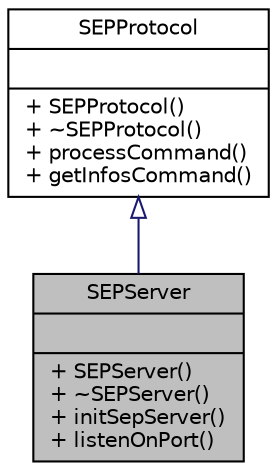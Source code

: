 digraph "SEPServer"
{
 // LATEX_PDF_SIZE
  edge [fontname="Helvetica",fontsize="10",labelfontname="Helvetica",labelfontsize="10"];
  node [fontname="Helvetica",fontsize="10",shape=record];
  Node1 [label="{SEPServer\n||+ SEPServer()\l+ ~SEPServer()\l+ initSepServer()\l+ listenOnPort()\l}",height=0.2,width=0.4,color="black", fillcolor="grey75", style="filled", fontcolor="black",tooltip=" "];
  Node2 -> Node1 [dir="back",color="midnightblue",fontsize="10",style="solid",arrowtail="onormal",fontname="Helvetica"];
  Node2 [label="{SEPProtocol\n||+ SEPProtocol()\l+ ~SEPProtocol()\l+ processCommand()\l+ getInfosCommand()\l}",height=0.2,width=0.4,color="black", fillcolor="white", style="filled",URL="$classSEPProtocol.html",tooltip=" "];
}
